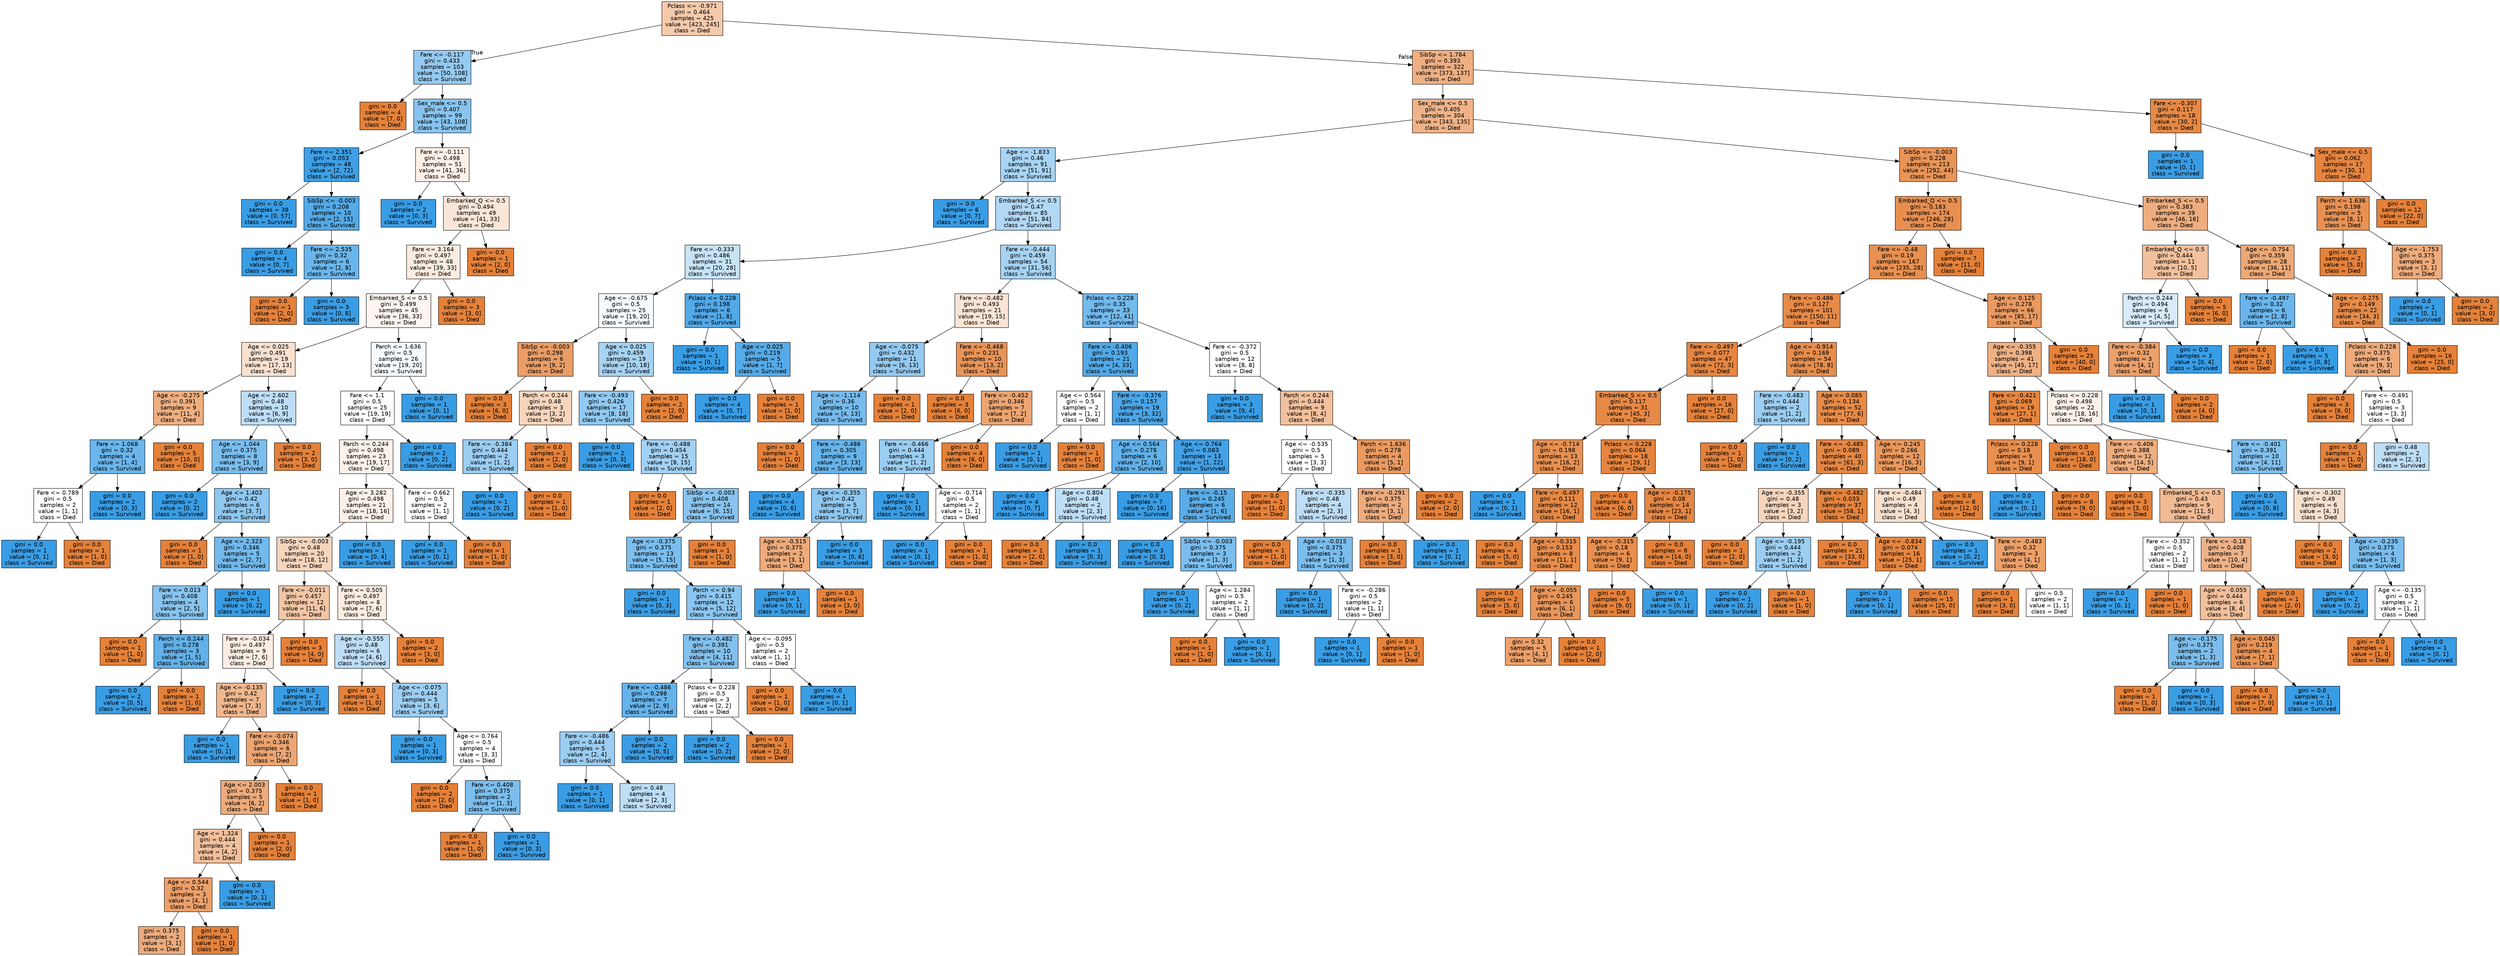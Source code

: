 digraph Tree {
node [shape=box, style="filled", color="black", fontname="helvetica"] ;
edge [fontname="helvetica"] ;
0 [label="Pclass <= -0.971\ngini = 0.464\nsamples = 425\nvalue = [423, 245]\nclass = Died", fillcolor="#f4caac"] ;
1 [label="Fare <= -0.117\ngini = 0.433\nsamples = 103\nvalue = [50, 108]\nclass = Survived", fillcolor="#95caf1"] ;
0 -> 1 [labeldistance=2.5, labelangle=45, headlabel="True"] ;
2 [label="gini = 0.0\nsamples = 4\nvalue = [7, 0]\nclass = Died", fillcolor="#e58139"] ;
1 -> 2 ;
3 [label="Sex_male <= 0.5\ngini = 0.407\nsamples = 99\nvalue = [43, 108]\nclass = Survived", fillcolor="#88c4ef"] ;
1 -> 3 ;
4 [label="Fare <= 2.351\ngini = 0.053\nsamples = 48\nvalue = [2, 72]\nclass = Survived", fillcolor="#3ea0e6"] ;
3 -> 4 ;
5 [label="gini = 0.0\nsamples = 38\nvalue = [0, 57]\nclass = Survived", fillcolor="#399de5"] ;
4 -> 5 ;
6 [label="SibSp <= -0.003\ngini = 0.208\nsamples = 10\nvalue = [2, 15]\nclass = Survived", fillcolor="#53aae8"] ;
4 -> 6 ;
7 [label="gini = 0.0\nsamples = 4\nvalue = [0, 7]\nclass = Survived", fillcolor="#399de5"] ;
6 -> 7 ;
8 [label="Fare <= 2.535\ngini = 0.32\nsamples = 6\nvalue = [2, 8]\nclass = Survived", fillcolor="#6ab6ec"] ;
6 -> 8 ;
9 [label="gini = 0.0\nsamples = 1\nvalue = [2, 0]\nclass = Died", fillcolor="#e58139"] ;
8 -> 9 ;
10 [label="gini = 0.0\nsamples = 5\nvalue = [0, 8]\nclass = Survived", fillcolor="#399de5"] ;
8 -> 10 ;
11 [label="Fare <= -0.111\ngini = 0.498\nsamples = 51\nvalue = [41, 36]\nclass = Died", fillcolor="#fcf0e7"] ;
3 -> 11 ;
12 [label="gini = 0.0\nsamples = 2\nvalue = [0, 3]\nclass = Survived", fillcolor="#399de5"] ;
11 -> 12 ;
13 [label="Embarked_Q <= 0.5\ngini = 0.494\nsamples = 49\nvalue = [41, 33]\nclass = Died", fillcolor="#fae6d8"] ;
11 -> 13 ;
14 [label="Fare <= 3.164\ngini = 0.497\nsamples = 48\nvalue = [39, 33]\nclass = Died", fillcolor="#fbece1"] ;
13 -> 14 ;
15 [label="Embarked_S <= 0.5\ngini = 0.499\nsamples = 45\nvalue = [36, 33]\nclass = Died", fillcolor="#fdf5ef"] ;
14 -> 15 ;
16 [label="Age <= 0.025\ngini = 0.491\nsamples = 19\nvalue = [17, 13]\nclass = Died", fillcolor="#f9e1d0"] ;
15 -> 16 ;
17 [label="Age <= -0.275\ngini = 0.391\nsamples = 9\nvalue = [11, 4]\nclass = Died", fillcolor="#eeaf81"] ;
16 -> 17 ;
18 [label="Fare <= 1.068\ngini = 0.32\nsamples = 4\nvalue = [1, 4]\nclass = Survived", fillcolor="#6ab6ec"] ;
17 -> 18 ;
19 [label="Fare <= 0.789\ngini = 0.5\nsamples = 2\nvalue = [1, 1]\nclass = Died", fillcolor="#ffffff"] ;
18 -> 19 ;
20 [label="gini = 0.0\nsamples = 1\nvalue = [0, 1]\nclass = Survived", fillcolor="#399de5"] ;
19 -> 20 ;
21 [label="gini = 0.0\nsamples = 1\nvalue = [1, 0]\nclass = Died", fillcolor="#e58139"] ;
19 -> 21 ;
22 [label="gini = 0.0\nsamples = 2\nvalue = [0, 3]\nclass = Survived", fillcolor="#399de5"] ;
18 -> 22 ;
23 [label="gini = 0.0\nsamples = 5\nvalue = [10, 0]\nclass = Died", fillcolor="#e58139"] ;
17 -> 23 ;
24 [label="Age <= 2.602\ngini = 0.48\nsamples = 10\nvalue = [6, 9]\nclass = Survived", fillcolor="#bddef6"] ;
16 -> 24 ;
25 [label="Age <= 1.044\ngini = 0.375\nsamples = 8\nvalue = [3, 9]\nclass = Survived", fillcolor="#7bbeee"] ;
24 -> 25 ;
26 [label="gini = 0.0\nsamples = 2\nvalue = [0, 2]\nclass = Survived", fillcolor="#399de5"] ;
25 -> 26 ;
27 [label="Age <= 1.403\ngini = 0.42\nsamples = 6\nvalue = [3, 7]\nclass = Survived", fillcolor="#8ec7f0"] ;
25 -> 27 ;
28 [label="gini = 0.0\nsamples = 1\nvalue = [1, 0]\nclass = Died", fillcolor="#e58139"] ;
27 -> 28 ;
29 [label="Age <= 2.323\ngini = 0.346\nsamples = 5\nvalue = [2, 7]\nclass = Survived", fillcolor="#72b9ec"] ;
27 -> 29 ;
30 [label="Fare <= 0.013\ngini = 0.408\nsamples = 4\nvalue = [2, 5]\nclass = Survived", fillcolor="#88c4ef"] ;
29 -> 30 ;
31 [label="gini = 0.0\nsamples = 1\nvalue = [1, 0]\nclass = Died", fillcolor="#e58139"] ;
30 -> 31 ;
32 [label="Parch <= 0.244\ngini = 0.278\nsamples = 3\nvalue = [1, 5]\nclass = Survived", fillcolor="#61b1ea"] ;
30 -> 32 ;
33 [label="gini = 0.0\nsamples = 2\nvalue = [0, 5]\nclass = Survived", fillcolor="#399de5"] ;
32 -> 33 ;
34 [label="gini = 0.0\nsamples = 1\nvalue = [1, 0]\nclass = Died", fillcolor="#e58139"] ;
32 -> 34 ;
35 [label="gini = 0.0\nsamples = 1\nvalue = [0, 2]\nclass = Survived", fillcolor="#399de5"] ;
29 -> 35 ;
36 [label="gini = 0.0\nsamples = 2\nvalue = [3, 0]\nclass = Died", fillcolor="#e58139"] ;
24 -> 36 ;
37 [label="Parch <= 1.636\ngini = 0.5\nsamples = 26\nvalue = [19, 20]\nclass = Survived", fillcolor="#f5fafe"] ;
15 -> 37 ;
38 [label="Fare <= 1.1\ngini = 0.5\nsamples = 25\nvalue = [19, 19]\nclass = Died", fillcolor="#ffffff"] ;
37 -> 38 ;
39 [label="Parch <= 0.244\ngini = 0.498\nsamples = 23\nvalue = [19, 17]\nclass = Died", fillcolor="#fcf2ea"] ;
38 -> 39 ;
40 [label="Age <= 3.282\ngini = 0.498\nsamples = 21\nvalue = [18, 16]\nclass = Died", fillcolor="#fcf1e9"] ;
39 -> 40 ;
41 [label="SibSp <= -0.003\ngini = 0.48\nsamples = 20\nvalue = [18, 12]\nclass = Died", fillcolor="#f6d5bd"] ;
40 -> 41 ;
42 [label="Fare <= -0.011\ngini = 0.457\nsamples = 12\nvalue = [11, 6]\nclass = Died", fillcolor="#f3c6a5"] ;
41 -> 42 ;
43 [label="Fare <= -0.034\ngini = 0.497\nsamples = 9\nvalue = [7, 6]\nclass = Died", fillcolor="#fbede3"] ;
42 -> 43 ;
44 [label="Age <= -0.135\ngini = 0.42\nsamples = 7\nvalue = [7, 3]\nclass = Died", fillcolor="#f0b78e"] ;
43 -> 44 ;
45 [label="gini = 0.0\nsamples = 1\nvalue = [0, 1]\nclass = Survived", fillcolor="#399de5"] ;
44 -> 45 ;
46 [label="Fare <= -0.074\ngini = 0.346\nsamples = 6\nvalue = [7, 2]\nclass = Died", fillcolor="#eca572"] ;
44 -> 46 ;
47 [label="Age <= 2.003\ngini = 0.375\nsamples = 5\nvalue = [6, 2]\nclass = Died", fillcolor="#eeab7b"] ;
46 -> 47 ;
48 [label="Age <= 1.324\ngini = 0.444\nsamples = 4\nvalue = [4, 2]\nclass = Died", fillcolor="#f2c09c"] ;
47 -> 48 ;
49 [label="Age <= 0.544\ngini = 0.32\nsamples = 3\nvalue = [4, 1]\nclass = Died", fillcolor="#eca06a"] ;
48 -> 49 ;
50 [label="gini = 0.375\nsamples = 2\nvalue = [3, 1]\nclass = Died", fillcolor="#eeab7b"] ;
49 -> 50 ;
51 [label="gini = 0.0\nsamples = 1\nvalue = [1, 0]\nclass = Died", fillcolor="#e58139"] ;
49 -> 51 ;
52 [label="gini = 0.0\nsamples = 1\nvalue = [0, 1]\nclass = Survived", fillcolor="#399de5"] ;
48 -> 52 ;
53 [label="gini = 0.0\nsamples = 1\nvalue = [2, 0]\nclass = Died", fillcolor="#e58139"] ;
47 -> 53 ;
54 [label="gini = 0.0\nsamples = 1\nvalue = [1, 0]\nclass = Died", fillcolor="#e58139"] ;
46 -> 54 ;
55 [label="gini = 0.0\nsamples = 2\nvalue = [0, 3]\nclass = Survived", fillcolor="#399de5"] ;
43 -> 55 ;
56 [label="gini = 0.0\nsamples = 3\nvalue = [4, 0]\nclass = Died", fillcolor="#e58139"] ;
42 -> 56 ;
57 [label="Fare <= 0.505\ngini = 0.497\nsamples = 8\nvalue = [7, 6]\nclass = Died", fillcolor="#fbede3"] ;
41 -> 57 ;
58 [label="Age <= -0.555\ngini = 0.48\nsamples = 6\nvalue = [4, 6]\nclass = Survived", fillcolor="#bddef6"] ;
57 -> 58 ;
59 [label="gini = 0.0\nsamples = 1\nvalue = [1, 0]\nclass = Died", fillcolor="#e58139"] ;
58 -> 59 ;
60 [label="Age <= -0.075\ngini = 0.444\nsamples = 5\nvalue = [3, 6]\nclass = Survived", fillcolor="#9ccef2"] ;
58 -> 60 ;
61 [label="gini = 0.0\nsamples = 1\nvalue = [0, 3]\nclass = Survived", fillcolor="#399de5"] ;
60 -> 61 ;
62 [label="Age <= 0.764\ngini = 0.5\nsamples = 4\nvalue = [3, 3]\nclass = Died", fillcolor="#ffffff"] ;
60 -> 62 ;
63 [label="gini = 0.0\nsamples = 2\nvalue = [2, 0]\nclass = Died", fillcolor="#e58139"] ;
62 -> 63 ;
64 [label="Fare <= 0.408\ngini = 0.375\nsamples = 2\nvalue = [1, 3]\nclass = Survived", fillcolor="#7bbeee"] ;
62 -> 64 ;
65 [label="gini = 0.0\nsamples = 1\nvalue = [1, 0]\nclass = Died", fillcolor="#e58139"] ;
64 -> 65 ;
66 [label="gini = 0.0\nsamples = 1\nvalue = [0, 3]\nclass = Survived", fillcolor="#399de5"] ;
64 -> 66 ;
67 [label="gini = 0.0\nsamples = 2\nvalue = [3, 0]\nclass = Died", fillcolor="#e58139"] ;
57 -> 67 ;
68 [label="gini = 0.0\nsamples = 1\nvalue = [0, 4]\nclass = Survived", fillcolor="#399de5"] ;
40 -> 68 ;
69 [label="Fare <= 0.662\ngini = 0.5\nsamples = 2\nvalue = [1, 1]\nclass = Died", fillcolor="#ffffff"] ;
39 -> 69 ;
70 [label="gini = 0.0\nsamples = 1\nvalue = [0, 1]\nclass = Survived", fillcolor="#399de5"] ;
69 -> 70 ;
71 [label="gini = 0.0\nsamples = 1\nvalue = [1, 0]\nclass = Died", fillcolor="#e58139"] ;
69 -> 71 ;
72 [label="gini = 0.0\nsamples = 2\nvalue = [0, 2]\nclass = Survived", fillcolor="#399de5"] ;
38 -> 72 ;
73 [label="gini = 0.0\nsamples = 1\nvalue = [0, 1]\nclass = Survived", fillcolor="#399de5"] ;
37 -> 73 ;
74 [label="gini = 0.0\nsamples = 3\nvalue = [3, 0]\nclass = Died", fillcolor="#e58139"] ;
14 -> 74 ;
75 [label="gini = 0.0\nsamples = 1\nvalue = [2, 0]\nclass = Died", fillcolor="#e58139"] ;
13 -> 75 ;
76 [label="SibSp <= 1.784\ngini = 0.393\nsamples = 322\nvalue = [373, 137]\nclass = Died", fillcolor="#efaf82"] ;
0 -> 76 [labeldistance=2.5, labelangle=-45, headlabel="False"] ;
77 [label="Sex_male <= 0.5\ngini = 0.405\nsamples = 304\nvalue = [343, 135]\nclass = Died", fillcolor="#efb387"] ;
76 -> 77 ;
78 [label="Age <= -1.833\ngini = 0.46\nsamples = 91\nvalue = [51, 91]\nclass = Survived", fillcolor="#a8d4f4"] ;
77 -> 78 ;
79 [label="gini = 0.0\nsamples = 6\nvalue = [0, 7]\nclass = Survived", fillcolor="#399de5"] ;
78 -> 79 ;
80 [label="Embarked_S <= 0.5\ngini = 0.47\nsamples = 85\nvalue = [51, 84]\nclass = Survived", fillcolor="#b1d8f5"] ;
78 -> 80 ;
81 [label="Fare <= -0.333\ngini = 0.486\nsamples = 31\nvalue = [20, 28]\nclass = Survived", fillcolor="#c6e3f8"] ;
80 -> 81 ;
82 [label="Age <= -0.675\ngini = 0.5\nsamples = 25\nvalue = [19, 20]\nclass = Survived", fillcolor="#f5fafe"] ;
81 -> 82 ;
83 [label="SibSp <= -0.003\ngini = 0.298\nsamples = 6\nvalue = [9, 2]\nclass = Died", fillcolor="#eb9d65"] ;
82 -> 83 ;
84 [label="gini = 0.0\nsamples = 3\nvalue = [6, 0]\nclass = Died", fillcolor="#e58139"] ;
83 -> 84 ;
85 [label="Parch <= 0.244\ngini = 0.48\nsamples = 3\nvalue = [3, 2]\nclass = Died", fillcolor="#f6d5bd"] ;
83 -> 85 ;
86 [label="Fare <= -0.384\ngini = 0.444\nsamples = 2\nvalue = [1, 2]\nclass = Survived", fillcolor="#9ccef2"] ;
85 -> 86 ;
87 [label="gini = 0.0\nsamples = 1\nvalue = [0, 2]\nclass = Survived", fillcolor="#399de5"] ;
86 -> 87 ;
88 [label="gini = 0.0\nsamples = 1\nvalue = [1, 0]\nclass = Died", fillcolor="#e58139"] ;
86 -> 88 ;
89 [label="gini = 0.0\nsamples = 1\nvalue = [2, 0]\nclass = Died", fillcolor="#e58139"] ;
85 -> 89 ;
90 [label="Age <= 0.025\ngini = 0.459\nsamples = 19\nvalue = [10, 18]\nclass = Survived", fillcolor="#a7d3f3"] ;
82 -> 90 ;
91 [label="Fare <= -0.493\ngini = 0.426\nsamples = 17\nvalue = [8, 18]\nclass = Survived", fillcolor="#91c9f1"] ;
90 -> 91 ;
92 [label="gini = 0.0\nsamples = 2\nvalue = [0, 3]\nclass = Survived", fillcolor="#399de5"] ;
91 -> 92 ;
93 [label="Fare <= -0.488\ngini = 0.454\nsamples = 15\nvalue = [8, 15]\nclass = Survived", fillcolor="#a3d1f3"] ;
91 -> 93 ;
94 [label="gini = 0.0\nsamples = 1\nvalue = [2, 0]\nclass = Died", fillcolor="#e58139"] ;
93 -> 94 ;
95 [label="SibSp <= -0.003\ngini = 0.408\nsamples = 14\nvalue = [6, 15]\nclass = Survived", fillcolor="#88c4ef"] ;
93 -> 95 ;
96 [label="Age <= -0.375\ngini = 0.375\nsamples = 13\nvalue = [5, 15]\nclass = Survived", fillcolor="#7bbeee"] ;
95 -> 96 ;
97 [label="gini = 0.0\nsamples = 1\nvalue = [0, 3]\nclass = Survived", fillcolor="#399de5"] ;
96 -> 97 ;
98 [label="Parch <= 0.94\ngini = 0.415\nsamples = 12\nvalue = [5, 12]\nclass = Survived", fillcolor="#8bc6f0"] ;
96 -> 98 ;
99 [label="Fare <= -0.482\ngini = 0.391\nsamples = 10\nvalue = [4, 11]\nclass = Survived", fillcolor="#81c1ee"] ;
98 -> 99 ;
100 [label="Fare <= -0.486\ngini = 0.298\nsamples = 7\nvalue = [2, 9]\nclass = Survived", fillcolor="#65b3eb"] ;
99 -> 100 ;
101 [label="Fare <= -0.486\ngini = 0.444\nsamples = 5\nvalue = [2, 4]\nclass = Survived", fillcolor="#9ccef2"] ;
100 -> 101 ;
102 [label="gini = 0.0\nsamples = 1\nvalue = [0, 1]\nclass = Survived", fillcolor="#399de5"] ;
101 -> 102 ;
103 [label="gini = 0.48\nsamples = 4\nvalue = [2, 3]\nclass = Survived", fillcolor="#bddef6"] ;
101 -> 103 ;
104 [label="gini = 0.0\nsamples = 2\nvalue = [0, 5]\nclass = Survived", fillcolor="#399de5"] ;
100 -> 104 ;
105 [label="Pclass <= 0.228\ngini = 0.5\nsamples = 3\nvalue = [2, 2]\nclass = Died", fillcolor="#ffffff"] ;
99 -> 105 ;
106 [label="gini = 0.0\nsamples = 2\nvalue = [0, 2]\nclass = Survived", fillcolor="#399de5"] ;
105 -> 106 ;
107 [label="gini = 0.0\nsamples = 1\nvalue = [2, 0]\nclass = Died", fillcolor="#e58139"] ;
105 -> 107 ;
108 [label="Age <= -0.095\ngini = 0.5\nsamples = 2\nvalue = [1, 1]\nclass = Died", fillcolor="#ffffff"] ;
98 -> 108 ;
109 [label="gini = 0.0\nsamples = 1\nvalue = [1, 0]\nclass = Died", fillcolor="#e58139"] ;
108 -> 109 ;
110 [label="gini = 0.0\nsamples = 1\nvalue = [0, 1]\nclass = Survived", fillcolor="#399de5"] ;
108 -> 110 ;
111 [label="gini = 0.0\nsamples = 1\nvalue = [1, 0]\nclass = Died", fillcolor="#e58139"] ;
95 -> 111 ;
112 [label="gini = 0.0\nsamples = 2\nvalue = [2, 0]\nclass = Died", fillcolor="#e58139"] ;
90 -> 112 ;
113 [label="Pclass <= 0.228\ngini = 0.198\nsamples = 6\nvalue = [1, 8]\nclass = Survived", fillcolor="#52a9e8"] ;
81 -> 113 ;
114 [label="gini = 0.0\nsamples = 1\nvalue = [0, 1]\nclass = Survived", fillcolor="#399de5"] ;
113 -> 114 ;
115 [label="Age <= 0.025\ngini = 0.219\nsamples = 5\nvalue = [1, 7]\nclass = Survived", fillcolor="#55abe9"] ;
113 -> 115 ;
116 [label="gini = 0.0\nsamples = 4\nvalue = [0, 7]\nclass = Survived", fillcolor="#399de5"] ;
115 -> 116 ;
117 [label="gini = 0.0\nsamples = 1\nvalue = [1, 0]\nclass = Died", fillcolor="#e58139"] ;
115 -> 117 ;
118 [label="Fare <= -0.444\ngini = 0.459\nsamples = 54\nvalue = [31, 56]\nclass = Survived", fillcolor="#a7d3f3"] ;
80 -> 118 ;
119 [label="Fare <= -0.482\ngini = 0.493\nsamples = 21\nvalue = [19, 15]\nclass = Died", fillcolor="#fae4d5"] ;
118 -> 119 ;
120 [label="Age <= -0.075\ngini = 0.432\nsamples = 11\nvalue = [6, 13]\nclass = Survived", fillcolor="#94caf1"] ;
119 -> 120 ;
121 [label="Age <= -1.114\ngini = 0.36\nsamples = 10\nvalue = [4, 13]\nclass = Survived", fillcolor="#76bbed"] ;
120 -> 121 ;
122 [label="gini = 0.0\nsamples = 1\nvalue = [1, 0]\nclass = Died", fillcolor="#e58139"] ;
121 -> 122 ;
123 [label="Fare <= -0.486\ngini = 0.305\nsamples = 9\nvalue = [3, 13]\nclass = Survived", fillcolor="#67b4eb"] ;
121 -> 123 ;
124 [label="gini = 0.0\nsamples = 4\nvalue = [0, 6]\nclass = Survived", fillcolor="#399de5"] ;
123 -> 124 ;
125 [label="Age <= -0.355\ngini = 0.42\nsamples = 5\nvalue = [3, 7]\nclass = Survived", fillcolor="#8ec7f0"] ;
123 -> 125 ;
126 [label="Age <= -0.515\ngini = 0.375\nsamples = 2\nvalue = [3, 1]\nclass = Died", fillcolor="#eeab7b"] ;
125 -> 126 ;
127 [label="gini = 0.0\nsamples = 1\nvalue = [0, 1]\nclass = Survived", fillcolor="#399de5"] ;
126 -> 127 ;
128 [label="gini = 0.0\nsamples = 1\nvalue = [3, 0]\nclass = Died", fillcolor="#e58139"] ;
126 -> 128 ;
129 [label="gini = 0.0\nsamples = 3\nvalue = [0, 6]\nclass = Survived", fillcolor="#399de5"] ;
125 -> 129 ;
130 [label="gini = 0.0\nsamples = 1\nvalue = [2, 0]\nclass = Died", fillcolor="#e58139"] ;
120 -> 130 ;
131 [label="Fare <= -0.468\ngini = 0.231\nsamples = 10\nvalue = [13, 2]\nclass = Died", fillcolor="#e99457"] ;
119 -> 131 ;
132 [label="gini = 0.0\nsamples = 3\nvalue = [6, 0]\nclass = Died", fillcolor="#e58139"] ;
131 -> 132 ;
133 [label="Fare <= -0.452\ngini = 0.346\nsamples = 7\nvalue = [7, 2]\nclass = Died", fillcolor="#eca572"] ;
131 -> 133 ;
134 [label="Fare <= -0.466\ngini = 0.444\nsamples = 3\nvalue = [1, 2]\nclass = Survived", fillcolor="#9ccef2"] ;
133 -> 134 ;
135 [label="gini = 0.0\nsamples = 1\nvalue = [0, 1]\nclass = Survived", fillcolor="#399de5"] ;
134 -> 135 ;
136 [label="Age <= -0.714\ngini = 0.5\nsamples = 2\nvalue = [1, 1]\nclass = Died", fillcolor="#ffffff"] ;
134 -> 136 ;
137 [label="gini = 0.0\nsamples = 1\nvalue = [0, 1]\nclass = Survived", fillcolor="#399de5"] ;
136 -> 137 ;
138 [label="gini = 0.0\nsamples = 1\nvalue = [1, 0]\nclass = Died", fillcolor="#e58139"] ;
136 -> 138 ;
139 [label="gini = 0.0\nsamples = 4\nvalue = [6, 0]\nclass = Died", fillcolor="#e58139"] ;
133 -> 139 ;
140 [label="Pclass <= 0.228\ngini = 0.35\nsamples = 33\nvalue = [12, 41]\nclass = Survived", fillcolor="#73baed"] ;
118 -> 140 ;
141 [label="Fare <= -0.406\ngini = 0.193\nsamples = 21\nvalue = [4, 33]\nclass = Survived", fillcolor="#51a9e8"] ;
140 -> 141 ;
142 [label="Age <= 0.564\ngini = 0.5\nsamples = 2\nvalue = [1, 1]\nclass = Died", fillcolor="#ffffff"] ;
141 -> 142 ;
143 [label="gini = 0.0\nsamples = 1\nvalue = [0, 1]\nclass = Survived", fillcolor="#399de5"] ;
142 -> 143 ;
144 [label="gini = 0.0\nsamples = 1\nvalue = [1, 0]\nclass = Died", fillcolor="#e58139"] ;
142 -> 144 ;
145 [label="Fare <= -0.376\ngini = 0.157\nsamples = 19\nvalue = [3, 32]\nclass = Survived", fillcolor="#4ca6e7"] ;
141 -> 145 ;
146 [label="Age <= 0.564\ngini = 0.278\nsamples = 6\nvalue = [2, 10]\nclass = Survived", fillcolor="#61b1ea"] ;
145 -> 146 ;
147 [label="gini = 0.0\nsamples = 4\nvalue = [0, 7]\nclass = Survived", fillcolor="#399de5"] ;
146 -> 147 ;
148 [label="Age <= 0.804\ngini = 0.48\nsamples = 2\nvalue = [2, 3]\nclass = Survived", fillcolor="#bddef6"] ;
146 -> 148 ;
149 [label="gini = 0.0\nsamples = 1\nvalue = [2, 0]\nclass = Died", fillcolor="#e58139"] ;
148 -> 149 ;
150 [label="gini = 0.0\nsamples = 1\nvalue = [0, 3]\nclass = Survived", fillcolor="#399de5"] ;
148 -> 150 ;
151 [label="Age <= 0.764\ngini = 0.083\nsamples = 13\nvalue = [1, 22]\nclass = Survived", fillcolor="#42a1e6"] ;
145 -> 151 ;
152 [label="gini = 0.0\nsamples = 7\nvalue = [0, 16]\nclass = Survived", fillcolor="#399de5"] ;
151 -> 152 ;
153 [label="Fare <= -0.15\ngini = 0.245\nsamples = 6\nvalue = [1, 6]\nclass = Survived", fillcolor="#5aade9"] ;
151 -> 153 ;
154 [label="gini = 0.0\nsamples = 3\nvalue = [0, 3]\nclass = Survived", fillcolor="#399de5"] ;
153 -> 154 ;
155 [label="SibSp <= -0.003\ngini = 0.375\nsamples = 3\nvalue = [1, 3]\nclass = Survived", fillcolor="#7bbeee"] ;
153 -> 155 ;
156 [label="gini = 0.0\nsamples = 1\nvalue = [0, 2]\nclass = Survived", fillcolor="#399de5"] ;
155 -> 156 ;
157 [label="Age <= 1.284\ngini = 0.5\nsamples = 2\nvalue = [1, 1]\nclass = Died", fillcolor="#ffffff"] ;
155 -> 157 ;
158 [label="gini = 0.0\nsamples = 1\nvalue = [1, 0]\nclass = Died", fillcolor="#e58139"] ;
157 -> 158 ;
159 [label="gini = 0.0\nsamples = 1\nvalue = [0, 1]\nclass = Survived", fillcolor="#399de5"] ;
157 -> 159 ;
160 [label="Fare <= -0.372\ngini = 0.5\nsamples = 12\nvalue = [8, 8]\nclass = Died", fillcolor="#ffffff"] ;
140 -> 160 ;
161 [label="gini = 0.0\nsamples = 3\nvalue = [0, 4]\nclass = Survived", fillcolor="#399de5"] ;
160 -> 161 ;
162 [label="Parch <= 0.244\ngini = 0.444\nsamples = 9\nvalue = [8, 4]\nclass = Died", fillcolor="#f2c09c"] ;
160 -> 162 ;
163 [label="Age <= -0.535\ngini = 0.5\nsamples = 5\nvalue = [3, 3]\nclass = Died", fillcolor="#ffffff"] ;
162 -> 163 ;
164 [label="gini = 0.0\nsamples = 1\nvalue = [1, 0]\nclass = Died", fillcolor="#e58139"] ;
163 -> 164 ;
165 [label="Fare <= -0.335\ngini = 0.48\nsamples = 4\nvalue = [2, 3]\nclass = Survived", fillcolor="#bddef6"] ;
163 -> 165 ;
166 [label="gini = 0.0\nsamples = 1\nvalue = [1, 0]\nclass = Died", fillcolor="#e58139"] ;
165 -> 166 ;
167 [label="Age <= -0.015\ngini = 0.375\nsamples = 3\nvalue = [1, 3]\nclass = Survived", fillcolor="#7bbeee"] ;
165 -> 167 ;
168 [label="gini = 0.0\nsamples = 1\nvalue = [0, 2]\nclass = Survived", fillcolor="#399de5"] ;
167 -> 168 ;
169 [label="Fare <= -0.286\ngini = 0.5\nsamples = 2\nvalue = [1, 1]\nclass = Died", fillcolor="#ffffff"] ;
167 -> 169 ;
170 [label="gini = 0.0\nsamples = 1\nvalue = [0, 1]\nclass = Survived", fillcolor="#399de5"] ;
169 -> 170 ;
171 [label="gini = 0.0\nsamples = 1\nvalue = [1, 0]\nclass = Died", fillcolor="#e58139"] ;
169 -> 171 ;
172 [label="Parch <= 1.636\ngini = 0.278\nsamples = 4\nvalue = [5, 1]\nclass = Died", fillcolor="#ea9a61"] ;
162 -> 172 ;
173 [label="Fare <= -0.291\ngini = 0.375\nsamples = 2\nvalue = [3, 1]\nclass = Died", fillcolor="#eeab7b"] ;
172 -> 173 ;
174 [label="gini = 0.0\nsamples = 1\nvalue = [3, 0]\nclass = Died", fillcolor="#e58139"] ;
173 -> 174 ;
175 [label="gini = 0.0\nsamples = 1\nvalue = [0, 1]\nclass = Survived", fillcolor="#399de5"] ;
173 -> 175 ;
176 [label="gini = 0.0\nsamples = 2\nvalue = [2, 0]\nclass = Died", fillcolor="#e58139"] ;
172 -> 176 ;
177 [label="SibSp <= -0.003\ngini = 0.228\nsamples = 213\nvalue = [292, 44]\nclass = Died", fillcolor="#e99457"] ;
77 -> 177 ;
178 [label="Embarked_Q <= 0.5\ngini = 0.183\nsamples = 174\nvalue = [246, 28]\nclass = Died", fillcolor="#e88f50"] ;
177 -> 178 ;
179 [label="Fare <= -0.48\ngini = 0.19\nsamples = 167\nvalue = [235, 28]\nclass = Died", fillcolor="#e89051"] ;
178 -> 179 ;
180 [label="Fare <= -0.486\ngini = 0.127\nsamples = 101\nvalue = [150, 11]\nclass = Died", fillcolor="#e78a48"] ;
179 -> 180 ;
181 [label="Fare <= -0.497\ngini = 0.077\nsamples = 47\nvalue = [72, 3]\nclass = Died", fillcolor="#e68641"] ;
180 -> 181 ;
182 [label="Embarked_S <= 0.5\ngini = 0.117\nsamples = 31\nvalue = [45, 3]\nclass = Died", fillcolor="#e78946"] ;
181 -> 182 ;
183 [label="Age <= -0.714\ngini = 0.198\nsamples = 13\nvalue = [16, 2]\nclass = Died", fillcolor="#e89152"] ;
182 -> 183 ;
184 [label="gini = 0.0\nsamples = 1\nvalue = [0, 1]\nclass = Survived", fillcolor="#399de5"] ;
183 -> 184 ;
185 [label="Fare <= -0.497\ngini = 0.111\nsamples = 12\nvalue = [16, 1]\nclass = Died", fillcolor="#e78945"] ;
183 -> 185 ;
186 [label="gini = 0.0\nsamples = 4\nvalue = [5, 0]\nclass = Died", fillcolor="#e58139"] ;
185 -> 186 ;
187 [label="Age <= -0.315\ngini = 0.153\nsamples = 8\nvalue = [11, 1]\nclass = Died", fillcolor="#e78c4b"] ;
185 -> 187 ;
188 [label="gini = 0.0\nsamples = 2\nvalue = [5, 0]\nclass = Died", fillcolor="#e58139"] ;
187 -> 188 ;
189 [label="Age <= -0.055\ngini = 0.245\nsamples = 6\nvalue = [6, 1]\nclass = Died", fillcolor="#e9965a"] ;
187 -> 189 ;
190 [label="gini = 0.32\nsamples = 5\nvalue = [4, 1]\nclass = Died", fillcolor="#eca06a"] ;
189 -> 190 ;
191 [label="gini = 0.0\nsamples = 1\nvalue = [2, 0]\nclass = Died", fillcolor="#e58139"] ;
189 -> 191 ;
192 [label="Pclass <= 0.228\ngini = 0.064\nsamples = 18\nvalue = [29, 1]\nclass = Died", fillcolor="#e68540"] ;
182 -> 192 ;
193 [label="gini = 0.0\nsamples = 4\nvalue = [6, 0]\nclass = Died", fillcolor="#e58139"] ;
192 -> 193 ;
194 [label="Age <= -0.175\ngini = 0.08\nsamples = 14\nvalue = [23, 1]\nclass = Died", fillcolor="#e68642"] ;
192 -> 194 ;
195 [label="Age <= -0.315\ngini = 0.18\nsamples = 6\nvalue = [9, 1]\nclass = Died", fillcolor="#e88f4f"] ;
194 -> 195 ;
196 [label="gini = 0.0\nsamples = 5\nvalue = [9, 0]\nclass = Died", fillcolor="#e58139"] ;
195 -> 196 ;
197 [label="gini = 0.0\nsamples = 1\nvalue = [0, 1]\nclass = Survived", fillcolor="#399de5"] ;
195 -> 197 ;
198 [label="gini = 0.0\nsamples = 8\nvalue = [14, 0]\nclass = Died", fillcolor="#e58139"] ;
194 -> 198 ;
199 [label="gini = 0.0\nsamples = 16\nvalue = [27, 0]\nclass = Died", fillcolor="#e58139"] ;
181 -> 199 ;
200 [label="Age <= -0.914\ngini = 0.169\nsamples = 54\nvalue = [78, 8]\nclass = Died", fillcolor="#e88e4d"] ;
180 -> 200 ;
201 [label="Fare <= -0.483\ngini = 0.444\nsamples = 2\nvalue = [1, 2]\nclass = Survived", fillcolor="#9ccef2"] ;
200 -> 201 ;
202 [label="gini = 0.0\nsamples = 1\nvalue = [1, 0]\nclass = Died", fillcolor="#e58139"] ;
201 -> 202 ;
203 [label="gini = 0.0\nsamples = 1\nvalue = [0, 2]\nclass = Survived", fillcolor="#399de5"] ;
201 -> 203 ;
204 [label="Age <= 0.085\ngini = 0.134\nsamples = 52\nvalue = [77, 6]\nclass = Died", fillcolor="#e78b48"] ;
200 -> 204 ;
205 [label="Fare <= -0.485\ngini = 0.089\nsamples = 40\nvalue = [61, 3]\nclass = Died", fillcolor="#e68743"] ;
204 -> 205 ;
206 [label="Age <= -0.355\ngini = 0.48\nsamples = 3\nvalue = [3, 2]\nclass = Died", fillcolor="#f6d5bd"] ;
205 -> 206 ;
207 [label="gini = 0.0\nsamples = 1\nvalue = [2, 0]\nclass = Died", fillcolor="#e58139"] ;
206 -> 207 ;
208 [label="Age <= -0.195\ngini = 0.444\nsamples = 2\nvalue = [1, 2]\nclass = Survived", fillcolor="#9ccef2"] ;
206 -> 208 ;
209 [label="gini = 0.0\nsamples = 1\nvalue = [0, 2]\nclass = Survived", fillcolor="#399de5"] ;
208 -> 209 ;
210 [label="gini = 0.0\nsamples = 1\nvalue = [1, 0]\nclass = Died", fillcolor="#e58139"] ;
208 -> 210 ;
211 [label="Fare <= -0.482\ngini = 0.033\nsamples = 37\nvalue = [58, 1]\nclass = Died", fillcolor="#e5833c"] ;
205 -> 211 ;
212 [label="gini = 0.0\nsamples = 21\nvalue = [33, 0]\nclass = Died", fillcolor="#e58139"] ;
211 -> 212 ;
213 [label="Age <= -0.834\ngini = 0.074\nsamples = 16\nvalue = [25, 1]\nclass = Died", fillcolor="#e68641"] ;
211 -> 213 ;
214 [label="gini = 0.0\nsamples = 1\nvalue = [0, 1]\nclass = Survived", fillcolor="#399de5"] ;
213 -> 214 ;
215 [label="gini = 0.0\nsamples = 15\nvalue = [25, 0]\nclass = Died", fillcolor="#e58139"] ;
213 -> 215 ;
216 [label="Age <= 0.245\ngini = 0.266\nsamples = 12\nvalue = [16, 3]\nclass = Died", fillcolor="#ea995e"] ;
204 -> 216 ;
217 [label="Fare <= -0.484\ngini = 0.49\nsamples = 4\nvalue = [4, 3]\nclass = Died", fillcolor="#f8e0ce"] ;
216 -> 217 ;
218 [label="gini = 0.0\nsamples = 1\nvalue = [0, 2]\nclass = Survived", fillcolor="#399de5"] ;
217 -> 218 ;
219 [label="Fare <= -0.483\ngini = 0.32\nsamples = 3\nvalue = [4, 1]\nclass = Died", fillcolor="#eca06a"] ;
217 -> 219 ;
220 [label="gini = 0.0\nsamples = 1\nvalue = [3, 0]\nclass = Died", fillcolor="#e58139"] ;
219 -> 220 ;
221 [label="gini = 0.5\nsamples = 2\nvalue = [1, 1]\nclass = Died", fillcolor="#ffffff"] ;
219 -> 221 ;
222 [label="gini = 0.0\nsamples = 8\nvalue = [12, 0]\nclass = Died", fillcolor="#e58139"] ;
216 -> 222 ;
223 [label="Age <= 0.125\ngini = 0.278\nsamples = 66\nvalue = [85, 17]\nclass = Died", fillcolor="#ea9a61"] ;
179 -> 223 ;
224 [label="Age <= -0.355\ngini = 0.398\nsamples = 41\nvalue = [45, 17]\nclass = Died", fillcolor="#efb184"] ;
223 -> 224 ;
225 [label="Fare <= -0.421\ngini = 0.069\nsamples = 19\nvalue = [27, 1]\nclass = Died", fillcolor="#e68640"] ;
224 -> 225 ;
226 [label="Pclass <= 0.228\ngini = 0.18\nsamples = 9\nvalue = [9, 1]\nclass = Died", fillcolor="#e88f4f"] ;
225 -> 226 ;
227 [label="gini = 0.0\nsamples = 1\nvalue = [0, 1]\nclass = Survived", fillcolor="#399de5"] ;
226 -> 227 ;
228 [label="gini = 0.0\nsamples = 8\nvalue = [9, 0]\nclass = Died", fillcolor="#e58139"] ;
226 -> 228 ;
229 [label="gini = 0.0\nsamples = 10\nvalue = [18, 0]\nclass = Died", fillcolor="#e58139"] ;
225 -> 229 ;
230 [label="Pclass <= 0.228\ngini = 0.498\nsamples = 22\nvalue = [18, 16]\nclass = Died", fillcolor="#fcf1e9"] ;
224 -> 230 ;
231 [label="Fare <= -0.406\ngini = 0.388\nsamples = 12\nvalue = [14, 5]\nclass = Died", fillcolor="#eeae80"] ;
230 -> 231 ;
232 [label="gini = 0.0\nsamples = 3\nvalue = [3, 0]\nclass = Died", fillcolor="#e58139"] ;
231 -> 232 ;
233 [label="Embarked_S <= 0.5\ngini = 0.43\nsamples = 9\nvalue = [11, 5]\nclass = Died", fillcolor="#f1ba93"] ;
231 -> 233 ;
234 [label="Fare <= -0.352\ngini = 0.5\nsamples = 2\nvalue = [1, 1]\nclass = Died", fillcolor="#ffffff"] ;
233 -> 234 ;
235 [label="gini = 0.0\nsamples = 1\nvalue = [0, 1]\nclass = Survived", fillcolor="#399de5"] ;
234 -> 235 ;
236 [label="gini = 0.0\nsamples = 1\nvalue = [1, 0]\nclass = Died", fillcolor="#e58139"] ;
234 -> 236 ;
237 [label="Fare <= -0.18\ngini = 0.408\nsamples = 7\nvalue = [10, 4]\nclass = Died", fillcolor="#efb388"] ;
233 -> 237 ;
238 [label="Age <= -0.055\ngini = 0.444\nsamples = 6\nvalue = [8, 4]\nclass = Died", fillcolor="#f2c09c"] ;
237 -> 238 ;
239 [label="Age <= -0.175\ngini = 0.375\nsamples = 2\nvalue = [1, 3]\nclass = Survived", fillcolor="#7bbeee"] ;
238 -> 239 ;
240 [label="gini = 0.0\nsamples = 1\nvalue = [1, 0]\nclass = Died", fillcolor="#e58139"] ;
239 -> 240 ;
241 [label="gini = 0.0\nsamples = 1\nvalue = [0, 3]\nclass = Survived", fillcolor="#399de5"] ;
239 -> 241 ;
242 [label="Age <= 0.045\ngini = 0.219\nsamples = 4\nvalue = [7, 1]\nclass = Died", fillcolor="#e99355"] ;
238 -> 242 ;
243 [label="gini = 0.0\nsamples = 3\nvalue = [7, 0]\nclass = Died", fillcolor="#e58139"] ;
242 -> 243 ;
244 [label="gini = 0.0\nsamples = 1\nvalue = [0, 1]\nclass = Survived", fillcolor="#399de5"] ;
242 -> 244 ;
245 [label="gini = 0.0\nsamples = 1\nvalue = [2, 0]\nclass = Died", fillcolor="#e58139"] ;
237 -> 245 ;
246 [label="Fare <= -0.401\ngini = 0.391\nsamples = 10\nvalue = [4, 11]\nclass = Survived", fillcolor="#81c1ee"] ;
230 -> 246 ;
247 [label="gini = 0.0\nsamples = 4\nvalue = [0, 8]\nclass = Survived", fillcolor="#399de5"] ;
246 -> 247 ;
248 [label="Fare <= -0.302\ngini = 0.49\nsamples = 6\nvalue = [4, 3]\nclass = Died", fillcolor="#f8e0ce"] ;
246 -> 248 ;
249 [label="gini = 0.0\nsamples = 2\nvalue = [3, 0]\nclass = Died", fillcolor="#e58139"] ;
248 -> 249 ;
250 [label="Age <= -0.235\ngini = 0.375\nsamples = 4\nvalue = [1, 3]\nclass = Survived", fillcolor="#7bbeee"] ;
248 -> 250 ;
251 [label="gini = 0.0\nsamples = 2\nvalue = [0, 2]\nclass = Survived", fillcolor="#399de5"] ;
250 -> 251 ;
252 [label="Age <= -0.135\ngini = 0.5\nsamples = 2\nvalue = [1, 1]\nclass = Died", fillcolor="#ffffff"] ;
250 -> 252 ;
253 [label="gini = 0.0\nsamples = 1\nvalue = [1, 0]\nclass = Died", fillcolor="#e58139"] ;
252 -> 253 ;
254 [label="gini = 0.0\nsamples = 1\nvalue = [0, 1]\nclass = Survived", fillcolor="#399de5"] ;
252 -> 254 ;
255 [label="gini = 0.0\nsamples = 25\nvalue = [40, 0]\nclass = Died", fillcolor="#e58139"] ;
223 -> 255 ;
256 [label="gini = 0.0\nsamples = 7\nvalue = [11, 0]\nclass = Died", fillcolor="#e58139"] ;
178 -> 256 ;
257 [label="Embarked_S <= 0.5\ngini = 0.383\nsamples = 39\nvalue = [46, 16]\nclass = Died", fillcolor="#eead7e"] ;
177 -> 257 ;
258 [label="Embarked_Q <= 0.5\ngini = 0.444\nsamples = 11\nvalue = [10, 5]\nclass = Died", fillcolor="#f2c09c"] ;
257 -> 258 ;
259 [label="Parch <= 0.244\ngini = 0.494\nsamples = 6\nvalue = [4, 5]\nclass = Survived", fillcolor="#d7ebfa"] ;
258 -> 259 ;
260 [label="Fare <= -0.384\ngini = 0.32\nsamples = 3\nvalue = [4, 1]\nclass = Died", fillcolor="#eca06a"] ;
259 -> 260 ;
261 [label="gini = 0.0\nsamples = 1\nvalue = [0, 1]\nclass = Survived", fillcolor="#399de5"] ;
260 -> 261 ;
262 [label="gini = 0.0\nsamples = 2\nvalue = [4, 0]\nclass = Died", fillcolor="#e58139"] ;
260 -> 262 ;
263 [label="gini = 0.0\nsamples = 3\nvalue = [0, 4]\nclass = Survived", fillcolor="#399de5"] ;
259 -> 263 ;
264 [label="gini = 0.0\nsamples = 5\nvalue = [6, 0]\nclass = Died", fillcolor="#e58139"] ;
258 -> 264 ;
265 [label="Age <= -0.754\ngini = 0.359\nsamples = 28\nvalue = [36, 11]\nclass = Died", fillcolor="#eda876"] ;
257 -> 265 ;
266 [label="Fare <= -0.497\ngini = 0.32\nsamples = 6\nvalue = [2, 8]\nclass = Survived", fillcolor="#6ab6ec"] ;
265 -> 266 ;
267 [label="gini = 0.0\nsamples = 1\nvalue = [2, 0]\nclass = Died", fillcolor="#e58139"] ;
266 -> 267 ;
268 [label="gini = 0.0\nsamples = 5\nvalue = [0, 8]\nclass = Survived", fillcolor="#399de5"] ;
266 -> 268 ;
269 [label="Age <= -0.275\ngini = 0.149\nsamples = 22\nvalue = [34, 3]\nclass = Died", fillcolor="#e78c4a"] ;
265 -> 269 ;
270 [label="Pclass <= 0.228\ngini = 0.375\nsamples = 6\nvalue = [9, 3]\nclass = Died", fillcolor="#eeab7b"] ;
269 -> 270 ;
271 [label="gini = 0.0\nsamples = 3\nvalue = [6, 0]\nclass = Died", fillcolor="#e58139"] ;
270 -> 271 ;
272 [label="Fare <= -0.491\ngini = 0.5\nsamples = 3\nvalue = [3, 3]\nclass = Died", fillcolor="#ffffff"] ;
270 -> 272 ;
273 [label="gini = 0.0\nsamples = 1\nvalue = [1, 0]\nclass = Died", fillcolor="#e58139"] ;
272 -> 273 ;
274 [label="gini = 0.48\nsamples = 2\nvalue = [2, 3]\nclass = Survived", fillcolor="#bddef6"] ;
272 -> 274 ;
275 [label="gini = 0.0\nsamples = 16\nvalue = [25, 0]\nclass = Died", fillcolor="#e58139"] ;
269 -> 275 ;
276 [label="Fare <= -0.307\ngini = 0.117\nsamples = 18\nvalue = [30, 2]\nclass = Died", fillcolor="#e78946"] ;
76 -> 276 ;
277 [label="gini = 0.0\nsamples = 1\nvalue = [0, 1]\nclass = Survived", fillcolor="#399de5"] ;
276 -> 277 ;
278 [label="Sex_male <= 0.5\ngini = 0.062\nsamples = 17\nvalue = [30, 1]\nclass = Died", fillcolor="#e68540"] ;
276 -> 278 ;
279 [label="Parch <= 1.636\ngini = 0.198\nsamples = 5\nvalue = [8, 1]\nclass = Died", fillcolor="#e89152"] ;
278 -> 279 ;
280 [label="gini = 0.0\nsamples = 2\nvalue = [5, 0]\nclass = Died", fillcolor="#e58139"] ;
279 -> 280 ;
281 [label="Age <= -1.753\ngini = 0.375\nsamples = 3\nvalue = [3, 1]\nclass = Died", fillcolor="#eeab7b"] ;
279 -> 281 ;
282 [label="gini = 0.0\nsamples = 1\nvalue = [0, 1]\nclass = Survived", fillcolor="#399de5"] ;
281 -> 282 ;
283 [label="gini = 0.0\nsamples = 2\nvalue = [3, 0]\nclass = Died", fillcolor="#e58139"] ;
281 -> 283 ;
284 [label="gini = 0.0\nsamples = 12\nvalue = [22, 0]\nclass = Died", fillcolor="#e58139"] ;
278 -> 284 ;
}
